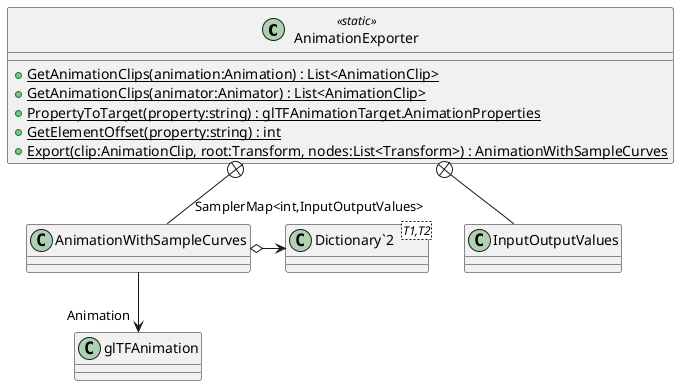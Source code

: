@startuml
class AnimationExporter <<static>> {
    + {static} GetAnimationClips(animation:Animation) : List<AnimationClip>
    + {static} GetAnimationClips(animator:Animator) : List<AnimationClip>
    + {static} PropertyToTarget(property:string) : glTFAnimationTarget.AnimationProperties
    + {static} GetElementOffset(property:string) : int
    + {static} Export(clip:AnimationClip, root:Transform, nodes:List<Transform>) : AnimationWithSampleCurves
}
class InputOutputValues {
}
class AnimationWithSampleCurves {
}
class "Dictionary`2"<T1,T2> {
}
AnimationExporter +-- InputOutputValues
AnimationExporter +-- AnimationWithSampleCurves
AnimationWithSampleCurves --> "Animation" glTFAnimation
AnimationWithSampleCurves o-> "SamplerMap<int,InputOutputValues>" "Dictionary`2"
@enduml

